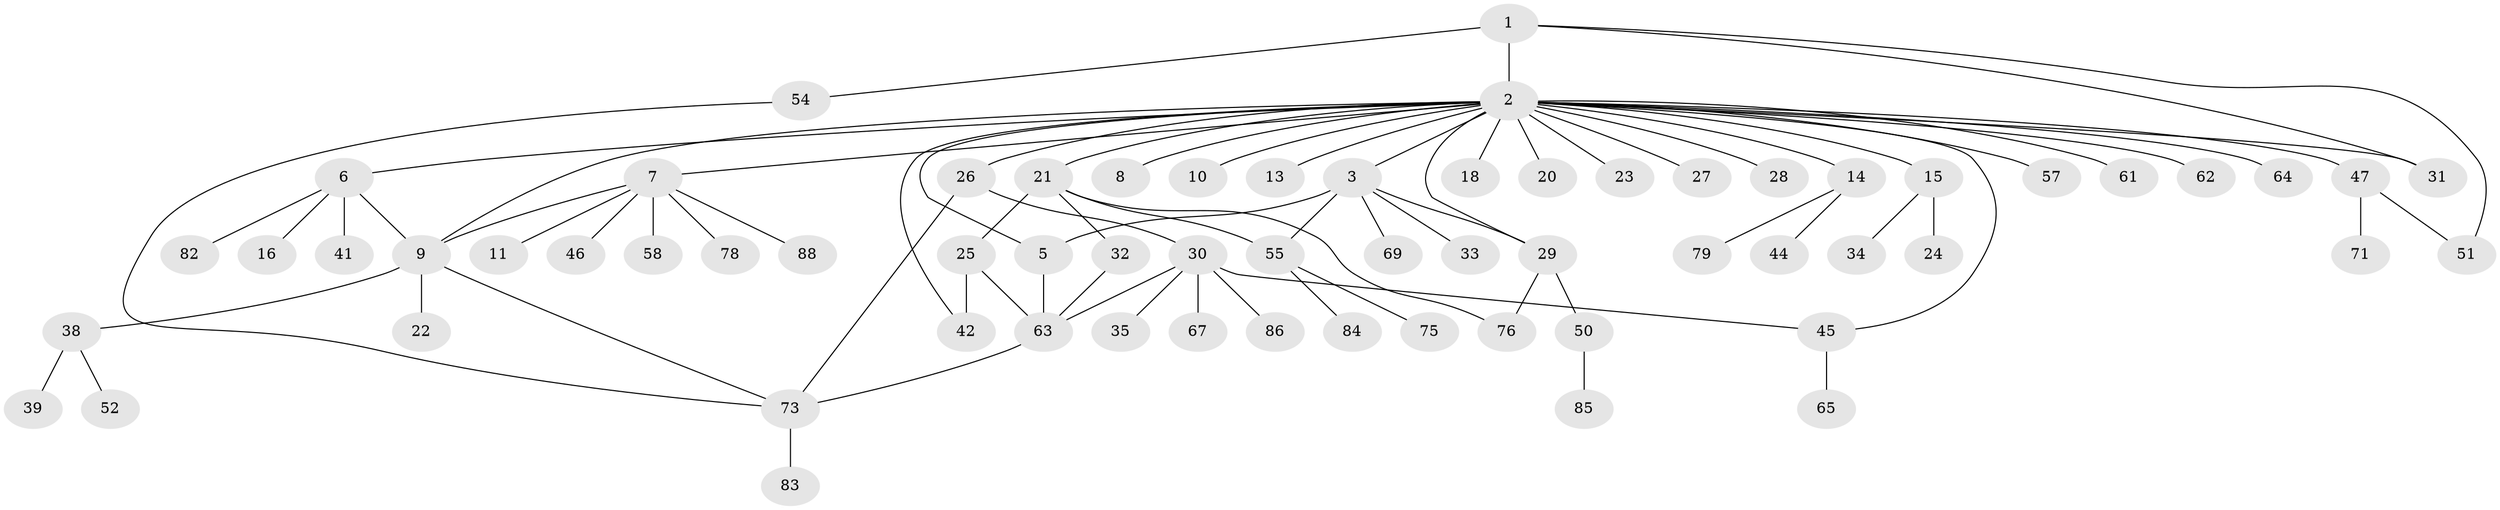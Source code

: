 // Generated by graph-tools (version 1.1) at 2025/23/03/03/25 07:23:54]
// undirected, 65 vertices, 80 edges
graph export_dot {
graph [start="1"]
  node [color=gray90,style=filled];
  1 [super="+37"];
  2 [super="+12"];
  3 [super="+4"];
  5 [super="+40"];
  6 [super="+60"];
  7 [super="+17"];
  8;
  9 [super="+19"];
  10 [super="+80"];
  11;
  13;
  14 [super="+36"];
  15 [super="+56"];
  16;
  18;
  20;
  21 [super="+72"];
  22;
  23;
  24;
  25;
  26;
  27 [super="+48"];
  28;
  29 [super="+49"];
  30 [super="+68"];
  31 [super="+53"];
  32;
  33;
  34;
  35;
  38 [super="+43"];
  39;
  41;
  42;
  44;
  45 [super="+59"];
  46;
  47 [super="+87"];
  50 [super="+77"];
  51 [super="+81"];
  52;
  54;
  55 [super="+66"];
  57;
  58;
  61;
  62;
  63 [super="+70"];
  64;
  65;
  67;
  69;
  71;
  73 [super="+74"];
  75;
  76;
  78;
  79;
  82;
  83;
  84;
  85;
  86;
  88;
  1 -- 2 [weight=2];
  1 -- 31;
  1 -- 51;
  1 -- 54;
  2 -- 3 [weight=2];
  2 -- 5;
  2 -- 6;
  2 -- 7;
  2 -- 8;
  2 -- 9;
  2 -- 10;
  2 -- 13;
  2 -- 14;
  2 -- 15;
  2 -- 18;
  2 -- 20;
  2 -- 21;
  2 -- 23;
  2 -- 26;
  2 -- 27;
  2 -- 28;
  2 -- 42;
  2 -- 47;
  2 -- 57;
  2 -- 61;
  2 -- 62;
  2 -- 64;
  2 -- 45;
  2 -- 29;
  2 -- 31;
  3 -- 33;
  3 -- 69;
  3 -- 5;
  3 -- 29;
  3 -- 55;
  5 -- 63;
  6 -- 9;
  6 -- 16;
  6 -- 41;
  6 -- 82;
  7 -- 11;
  7 -- 46;
  7 -- 58;
  7 -- 78;
  7 -- 88;
  7 -- 9;
  9 -- 38;
  9 -- 22;
  9 -- 73;
  14 -- 44;
  14 -- 79;
  15 -- 24;
  15 -- 34;
  21 -- 25;
  21 -- 32;
  21 -- 55;
  21 -- 76;
  25 -- 42;
  25 -- 63;
  26 -- 30;
  26 -- 73;
  29 -- 50;
  29 -- 76;
  30 -- 35;
  30 -- 45;
  30 -- 63;
  30 -- 67;
  30 -- 86;
  32 -- 63;
  38 -- 39;
  38 -- 52;
  45 -- 65;
  47 -- 71;
  47 -- 51;
  50 -- 85;
  54 -- 73;
  55 -- 75;
  55 -- 84;
  63 -- 73;
  73 -- 83;
}
